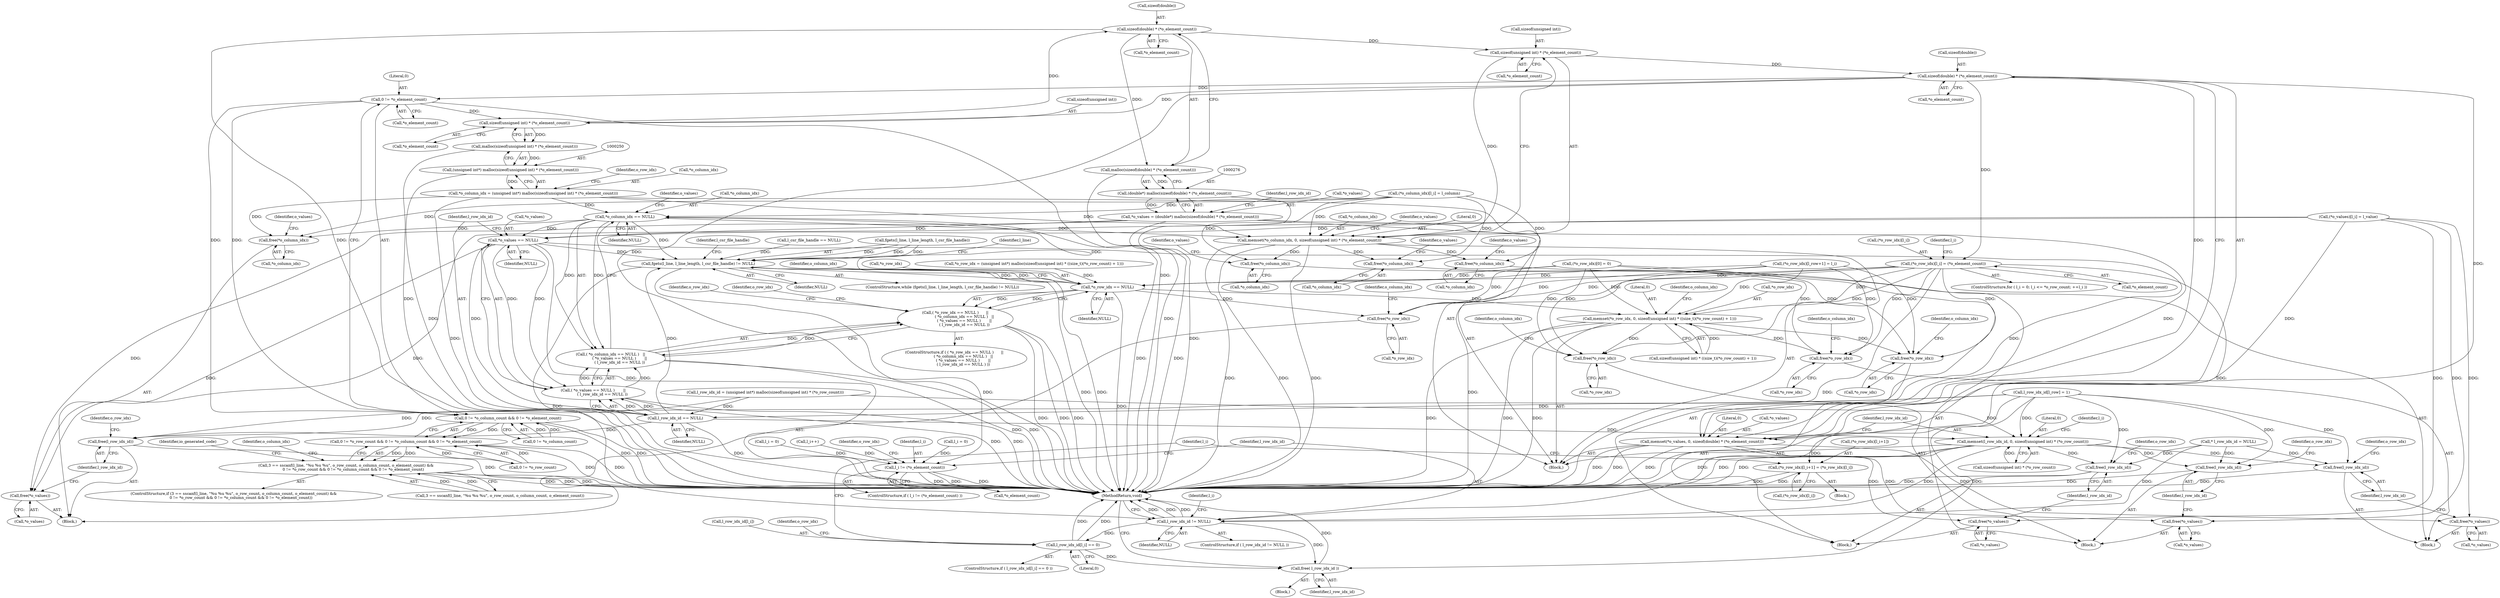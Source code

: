 digraph "0_libxsmm_151481489192e6d1997f8bde52c5c425ea41741d_2@API" {
"1000278" [label="(Call,sizeof(double) * (*o_element_count))"];
"1000252" [label="(Call,sizeof(unsigned int) * (*o_element_count))"];
"1000241" [label="(Call,0 != *o_element_count)"];
"1000368" [label="(Call,sizeof(double) * (*o_element_count))"];
"1000359" [label="(Call,sizeof(unsigned int) * (*o_element_count))"];
"1000278" [label="(Call,sizeof(double) * (*o_element_count))"];
"1000277" [label="(Call,malloc(sizeof(double) * (*o_element_count)))"];
"1000275" [label="(Call,(double*) malloc(sizeof(double) * (*o_element_count)))"];
"1000272" [label="(Call,*o_values = (double*) malloc(sizeof(double) * (*o_element_count)))"];
"1000305" [label="(Call,*o_values == NULL)"];
"1000164" [label="(Call,fgets(l_line, l_line_length, l_csr_file_handle) != NULL)"];
"1000295" [label="(Call,*o_row_idx == NULL)"];
"1000294" [label="(Call,( *o_row_idx == NULL )      ||\n               ( *o_column_idx == NULL )   ||\n               ( *o_values == NULL )       ||\n               ( l_row_idx_id == NULL ))"];
"1000300" [label="(Call,*o_column_idx == NULL)"];
"1000299" [label="(Call,( *o_column_idx == NULL )   ||\n               ( *o_values == NULL )       ||\n               ( l_row_idx_id == NULL ))"];
"1000316" [label="(Call,free(*o_column_idx))"];
"1000355" [label="(Call,memset(*o_column_idx, 0, sizeof(unsigned int) * (*o_element_count)))"];
"1000180" [label="(Call,free(*o_column_idx))"];
"1000448" [label="(Call,free(*o_column_idx))"];
"1000524" [label="(Call,free(*o_column_idx))"];
"1000313" [label="(Call,free(*o_row_idx))"];
"1000342" [label="(Call,memset(*o_row_idx, 0, sizeof(unsigned int) * ((size_t)(*o_row_count) + 1)))"];
"1000177" [label="(Call,free(*o_row_idx))"];
"1000445" [label="(Call,free(*o_row_idx))"];
"1000521" [label="(Call,free(*o_row_idx))"];
"1000549" [label="(Call,l_row_idx_id != NULL)"];
"1000565" [label="(Call,l_row_idx_id[l_i] == 0)"];
"1000582" [label="(Call,free( l_row_idx_id ))"];
"1000304" [label="(Call,( *o_values == NULL )       ||\n               ( l_row_idx_id == NULL ))"];
"1000309" [label="(Call,l_row_idx_id == NULL)"];
"1000322" [label="(Call,free(l_row_idx_id))"];
"1000373" [label="(Call,memset(l_row_idx_id, 0, sizeof(unsigned int) * (*o_row_count)))"];
"1000186" [label="(Call,free(l_row_idx_id))"];
"1000454" [label="(Call,free(l_row_idx_id))"];
"1000530" [label="(Call,free(l_row_idx_id))"];
"1000319" [label="(Call,free(*o_values))"];
"1000364" [label="(Call,memset(*o_values, 0, sizeof(double) * (*o_element_count)))"];
"1000183" [label="(Call,free(*o_values))"];
"1000451" [label="(Call,free(*o_values))"];
"1000527" [label="(Call,free(*o_values))"];
"1000236" [label="(Call,0 != *o_column_count && 0 != *o_element_count)"];
"1000231" [label="(Call,0 != *o_row_count && 0 != *o_column_count && 0 != *o_element_count)"];
"1000222" [label="(Call,3 == sscanf(l_line, \"%u %u %u\", o_row_count, o_column_count, o_element_count) &&\n            0 != *o_row_count && 0 != *o_column_count && 0 != *o_element_count)"];
"1000251" [label="(Call,malloc(sizeof(unsigned int) * (*o_element_count)))"];
"1000249" [label="(Call,(unsigned int*) malloc(sizeof(unsigned int) * (*o_element_count)))"];
"1000246" [label="(Call,*o_column_idx = (unsigned int*) malloc(sizeof(unsigned int) * (*o_element_count)))"];
"1000391" [label="(Call,(*o_row_idx)[l_i] = (*o_element_count))"];
"1000571" [label="(Call,(*o_row_idx)[l_i+1] = (*o_row_idx)[l_i])"];
"1000516" [label="(Call,l_i != (*o_element_count))"];
"1000142" [label="(Call,* l_row_idx_id = NULL)"];
"1000570" [label="(Block,)"];
"1000315" [label="(Identifier,o_row_idx)"];
"1000316" [label="(Call,free(*o_column_idx))"];
"1000185" [label="(Identifier,o_values)"];
"1000369" [label="(Call,sizeof(double))"];
"1000155" [label="(Call,l_csr_file_handle == NULL)"];
"1000169" [label="(Identifier,NULL)"];
"1000294" [label="(Call,( *o_row_idx == NULL )      ||\n               ( *o_column_idx == NULL )   ||\n               ( *o_values == NULL )       ||\n               ( l_row_idx_id == NULL ))"];
"1000345" [label="(Literal,0)"];
"1000373" [label="(Call,memset(l_row_idx_id, 0, sizeof(unsigned int) * (*o_row_count)))"];
"1000320" [label="(Call,*o_values)"];
"1000293" [label="(ControlStructure,if ( ( *o_row_idx == NULL )      ||\n               ( *o_column_idx == NULL )   ||\n               ( *o_values == NULL )       ||\n               ( l_row_idx_id == NULL ) ))"];
"1000346" [label="(Call,sizeof(unsigned int) * ((size_t)(*o_row_count) + 1))"];
"1000413" [label="(Identifier,io_generated_code)"];
"1000562" [label="(Identifier,l_i)"];
"1000307" [label="(Identifier,o_values)"];
"1000521" [label="(Call,free(*o_row_idx))"];
"1000584" [label="(MethodReturn,void)"];
"1000317" [label="(Call,*o_column_idx)"];
"1000357" [label="(Identifier,o_column_idx)"];
"1000569" [label="(Literal,0)"];
"1000259" [label="(Identifier,o_row_idx)"];
"1000284" [label="(Identifier,l_row_idx_id)"];
"1000186" [label="(Call,free(l_row_idx_id))"];
"1000374" [label="(Identifier,l_row_idx_id)"];
"1000177" [label="(Call,free(*o_row_idx))"];
"1000281" [label="(Call,*o_element_count)"];
"1000272" [label="(Call,*o_values = (double*) malloc(sizeof(double) * (*o_element_count)))"];
"1000305" [label="(Call,*o_values == NULL)"];
"1000295" [label="(Call,*o_row_idx == NULL)"];
"1000555" [label="(Identifier,l_i)"];
"1000404" [label="(Call,l_i = 0)"];
"1000248" [label="(Identifier,o_column_idx)"];
"1000572" [label="(Call,(*o_row_idx)[l_i+1])"];
"1000525" [label="(Call,*o_column_idx)"];
"1000392" [label="(Call,(*o_row_idx)[l_i])"];
"1000498" [label="(Call,l_i++)"];
"1000273" [label="(Call,*o_values)"];
"1000375" [label="(Literal,0)"];
"1000251" [label="(Call,malloc(sizeof(unsigned int) * (*o_element_count)))"];
"1000300" [label="(Call,*o_column_idx == NULL)"];
"1000529" [label="(Identifier,o_values)"];
"1000458" [label="(Identifier,o_row_idx)"];
"1000571" [label="(Call,(*o_row_idx)[l_i+1] = (*o_row_idx)[l_i])"];
"1000368" [label="(Call,sizeof(double) * (*o_element_count))"];
"1000371" [label="(Call,*o_element_count)"];
"1000190" [label="(Identifier,o_row_idx)"];
"1000548" [label="(ControlStructure,if ( l_row_idx_id != NULL ))"];
"1000550" [label="(Identifier,l_row_idx_id)"];
"1000321" [label="(Identifier,o_values)"];
"1000451" [label="(Call,free(*o_values))"];
"1000523" [label="(Identifier,o_row_idx)"];
"1000176" [label="(Block,)"];
"1000182" [label="(Identifier,o_column_idx)"];
"1000565" [label="(Call,l_row_idx_id[l_i] == 0)"];
"1000253" [label="(Call,sizeof(unsigned int))"];
"1000390" [label="(Identifier,l_i)"];
"1000236" [label="(Call,0 != *o_column_count && 0 != *o_element_count)"];
"1000296" [label="(Call,*o_row_idx)"];
"1000526" [label="(Identifier,o_column_idx)"];
"1000527" [label="(Call,free(*o_values))"];
"1000367" [label="(Literal,0)"];
"1000342" [label="(Call,memset(*o_row_idx, 0, sizeof(unsigned int) * ((size_t)(*o_row_count) + 1)))"];
"1000551" [label="(Identifier,NULL)"];
"1000323" [label="(Identifier,l_row_idx_id)"];
"1000366" [label="(Identifier,o_values)"];
"1000187" [label="(Identifier,l_row_idx_id)"];
"1000578" [label="(Call,(*o_row_idx)[l_i])"];
"1000517" [label="(Identifier,l_i)"];
"1000444" [label="(Block,)"];
"1000299" [label="(Call,( *o_column_idx == NULL )   ||\n               ( *o_values == NULL )       ||\n               ( l_row_idx_id == NULL ))"];
"1000383" [label="(Identifier,l_i)"];
"1000358" [label="(Literal,0)"];
"1000566" [label="(Call,l_row_idx_id[l_i])"];
"1000326" [label="(Identifier,o_row_idx)"];
"1000164" [label="(Call,fgets(l_line, l_line_length, l_csr_file_handle) != NULL)"];
"1000232" [label="(Call,0 != *o_row_count)"];
"1000222" [label="(Call,3 == sscanf(l_line, \"%u %u %u\", o_row_count, o_column_count, o_element_count) &&\n            0 != *o_row_count && 0 != *o_column_count && 0 != *o_element_count)"];
"1000165" [label="(Call,fgets(l_line, l_line_length, l_csr_file_handle))"];
"1000221" [label="(ControlStructure,if (3 == sscanf(l_line, \"%u %u %u\", o_row_count, o_column_count, o_element_count) &&\n            0 != *o_row_count && 0 != *o_column_count && 0 != *o_element_count))"];
"1000146" [label="(Call,l_i = 0)"];
"1000359" [label="(Call,sizeof(unsigned int) * (*o_element_count))"];
"1000255" [label="(Call,*o_element_count)"];
"1000376" [label="(Call,sizeof(unsigned int) * (*o_row_count))"];
"1000314" [label="(Call,*o_row_idx)"];
"1000344" [label="(Identifier,o_row_idx)"];
"1000306" [label="(Call,*o_values)"];
"1000552" [label="(Block,)"];
"1000486" [label="(Call,(*o_column_idx)[l_i] = l_column)"];
"1000362" [label="(Call,*o_element_count)"];
"1000249" [label="(Call,(unsigned int*) malloc(sizeof(unsigned int) * (*o_element_count)))"];
"1000446" [label="(Call,*o_row_idx)"];
"1000515" [label="(ControlStructure,if ( l_i != (*o_element_count) ))"];
"1000301" [label="(Call,*o_column_idx)"];
"1000298" [label="(Identifier,NULL)"];
"1000520" [label="(Block,)"];
"1000322" [label="(Call,free(l_row_idx_id))"];
"1000518" [label="(Call,*o_element_count)"];
"1000237" [label="(Call,0 != *o_column_count)"];
"1000277" [label="(Call,malloc(sizeof(double) * (*o_element_count)))"];
"1000583" [label="(Identifier,l_row_idx_id)"];
"1000241" [label="(Call,0 != *o_element_count)"];
"1000257" [label="(Call,*o_row_idx = (unsigned int*) malloc(sizeof(unsigned int) * ((size_t)(*o_row_count) + 1)))"];
"1000252" [label="(Call,sizeof(unsigned int) * (*o_element_count))"];
"1000549" [label="(Call,l_row_idx_id != NULL)"];
"1000454" [label="(Call,free(l_row_idx_id))"];
"1000180" [label="(Call,free(*o_column_idx))"];
"1000181" [label="(Call,*o_column_idx)"];
"1000243" [label="(Call,*o_element_count)"];
"1000449" [label="(Call,*o_column_idx)"];
"1000530" [label="(Call,free(l_row_idx_id))"];
"1000356" [label="(Call,*o_column_idx)"];
"1000381" [label="(ControlStructure,for ( l_i = 0; l_i <= *o_row_count; ++l_i ))"];
"1000455" [label="(Identifier,l_row_idx_id)"];
"1000319" [label="(Call,free(*o_values))"];
"1000564" [label="(ControlStructure,if ( l_row_idx_id[l_i] == 0 ))"];
"1000231" [label="(Call,0 != *o_row_count && 0 != *o_column_count && 0 != *o_element_count)"];
"1000343" [label="(Call,*o_row_idx)"];
"1000445" [label="(Call,free(*o_row_idx))"];
"1000391" [label="(Call,(*o_row_idx)[l_i] = (*o_element_count))"];
"1000279" [label="(Call,sizeof(double))"];
"1000574" [label="(Identifier,o_row_idx)"];
"1000312" [label="(Block,)"];
"1000531" [label="(Identifier,l_row_idx_id)"];
"1000448" [label="(Call,free(*o_column_idx))"];
"1000246" [label="(Call,*o_column_idx = (unsigned int*) malloc(sizeof(unsigned int) * (*o_element_count)))"];
"1000309" [label="(Call,l_row_idx_id == NULL)"];
"1000245" [label="(Block,)"];
"1000524" [label="(Call,free(*o_column_idx))"];
"1000450" [label="(Identifier,o_column_idx)"];
"1000528" [label="(Call,*o_values)"];
"1000516" [label="(Call,l_i != (*o_element_count))"];
"1000275" [label="(Call,(double*) malloc(sizeof(double) * (*o_element_count)))"];
"1000163" [label="(ControlStructure,while (fgets(l_line, l_line_length, l_csr_file_handle) != NULL))"];
"1000278" [label="(Call,sizeof(double) * (*o_element_count))"];
"1000318" [label="(Identifier,o_column_idx)"];
"1000365" [label="(Call,*o_values)"];
"1000302" [label="(Identifier,o_column_idx)"];
"1000364" [label="(Call,memset(*o_values, 0, sizeof(double) * (*o_element_count)))"];
"1000174" [label="(Identifier,l_line)"];
"1000398" [label="(Call,(*o_row_idx)[0] = 0)"];
"1000360" [label="(Call,sizeof(unsigned int))"];
"1000453" [label="(Identifier,o_values)"];
"1000522" [label="(Call,*o_row_idx)"];
"1000311" [label="(Identifier,NULL)"];
"1000355" [label="(Call,memset(*o_column_idx, 0, sizeof(unsigned int) * (*o_element_count)))"];
"1000178" [label="(Call,*o_row_idx)"];
"1000514" [label="(Identifier,l_csr_file_handle)"];
"1000313" [label="(Call,free(*o_row_idx))"];
"1000308" [label="(Identifier,NULL)"];
"1000242" [label="(Literal,0)"];
"1000534" [label="(Identifier,o_row_idx)"];
"1000396" [label="(Call,*o_element_count)"];
"1000505" [label="(Call,(*o_row_idx)[l_row+1] = l_i)"];
"1000310" [label="(Identifier,l_row_idx_id)"];
"1000492" [label="(Call,(*o_values)[l_i] = l_value)"];
"1000303" [label="(Identifier,NULL)"];
"1000304" [label="(Call,( *o_values == NULL )       ||\n               ( l_row_idx_id == NULL ))"];
"1000500" [label="(Call,l_row_idx_id[l_row] = 1)"];
"1000247" [label="(Call,*o_column_idx)"];
"1000283" [label="(Call,l_row_idx_id = (unsigned int*) malloc(sizeof(unsigned int) * (*o_row_count)))"];
"1000184" [label="(Call,*o_values)"];
"1000223" [label="(Call,3 == sscanf(l_line, \"%u %u %u\", o_row_count, o_column_count, o_element_count))"];
"1000183" [label="(Call,free(*o_values))"];
"1000452" [label="(Call,*o_values)"];
"1000582" [label="(Call,free( l_row_idx_id ))"];
"1000278" -> "1000277"  [label="AST: "];
"1000278" -> "1000281"  [label="CFG: "];
"1000279" -> "1000278"  [label="AST: "];
"1000281" -> "1000278"  [label="AST: "];
"1000277" -> "1000278"  [label="CFG: "];
"1000278" -> "1000584"  [label="DDG: "];
"1000278" -> "1000277"  [label="DDG: "];
"1000252" -> "1000278"  [label="DDG: "];
"1000278" -> "1000359"  [label="DDG: "];
"1000252" -> "1000251"  [label="AST: "];
"1000252" -> "1000255"  [label="CFG: "];
"1000253" -> "1000252"  [label="AST: "];
"1000255" -> "1000252"  [label="AST: "];
"1000251" -> "1000252"  [label="CFG: "];
"1000252" -> "1000251"  [label="DDG: "];
"1000241" -> "1000252"  [label="DDG: "];
"1000368" -> "1000252"  [label="DDG: "];
"1000241" -> "1000236"  [label="AST: "];
"1000241" -> "1000243"  [label="CFG: "];
"1000242" -> "1000241"  [label="AST: "];
"1000243" -> "1000241"  [label="AST: "];
"1000236" -> "1000241"  [label="CFG: "];
"1000241" -> "1000584"  [label="DDG: "];
"1000241" -> "1000236"  [label="DDG: "];
"1000241" -> "1000236"  [label="DDG: "];
"1000368" -> "1000241"  [label="DDG: "];
"1000368" -> "1000364"  [label="AST: "];
"1000368" -> "1000371"  [label="CFG: "];
"1000369" -> "1000368"  [label="AST: "];
"1000371" -> "1000368"  [label="AST: "];
"1000364" -> "1000368"  [label="CFG: "];
"1000368" -> "1000584"  [label="DDG: "];
"1000368" -> "1000364"  [label="DDG: "];
"1000359" -> "1000368"  [label="DDG: "];
"1000368" -> "1000391"  [label="DDG: "];
"1000368" -> "1000516"  [label="DDG: "];
"1000359" -> "1000355"  [label="AST: "];
"1000359" -> "1000362"  [label="CFG: "];
"1000360" -> "1000359"  [label="AST: "];
"1000362" -> "1000359"  [label="AST: "];
"1000355" -> "1000359"  [label="CFG: "];
"1000359" -> "1000355"  [label="DDG: "];
"1000277" -> "1000275"  [label="AST: "];
"1000275" -> "1000277"  [label="CFG: "];
"1000277" -> "1000584"  [label="DDG: "];
"1000277" -> "1000275"  [label="DDG: "];
"1000275" -> "1000272"  [label="AST: "];
"1000276" -> "1000275"  [label="AST: "];
"1000272" -> "1000275"  [label="CFG: "];
"1000275" -> "1000584"  [label="DDG: "];
"1000275" -> "1000272"  [label="DDG: "];
"1000272" -> "1000245"  [label="AST: "];
"1000273" -> "1000272"  [label="AST: "];
"1000284" -> "1000272"  [label="CFG: "];
"1000272" -> "1000584"  [label="DDG: "];
"1000272" -> "1000305"  [label="DDG: "];
"1000272" -> "1000319"  [label="DDG: "];
"1000272" -> "1000364"  [label="DDG: "];
"1000305" -> "1000304"  [label="AST: "];
"1000305" -> "1000308"  [label="CFG: "];
"1000306" -> "1000305"  [label="AST: "];
"1000308" -> "1000305"  [label="AST: "];
"1000310" -> "1000305"  [label="CFG: "];
"1000304" -> "1000305"  [label="CFG: "];
"1000305" -> "1000584"  [label="DDG: "];
"1000305" -> "1000164"  [label="DDG: "];
"1000305" -> "1000304"  [label="DDG: "];
"1000305" -> "1000304"  [label="DDG: "];
"1000492" -> "1000305"  [label="DDG: "];
"1000300" -> "1000305"  [label="DDG: "];
"1000305" -> "1000309"  [label="DDG: "];
"1000305" -> "1000319"  [label="DDG: "];
"1000305" -> "1000364"  [label="DDG: "];
"1000164" -> "1000163"  [label="AST: "];
"1000164" -> "1000169"  [label="CFG: "];
"1000165" -> "1000164"  [label="AST: "];
"1000169" -> "1000164"  [label="AST: "];
"1000174" -> "1000164"  [label="CFG: "];
"1000514" -> "1000164"  [label="CFG: "];
"1000164" -> "1000584"  [label="DDG: "];
"1000164" -> "1000584"  [label="DDG: "];
"1000164" -> "1000584"  [label="DDG: "];
"1000165" -> "1000164"  [label="DDG: "];
"1000165" -> "1000164"  [label="DDG: "];
"1000165" -> "1000164"  [label="DDG: "];
"1000295" -> "1000164"  [label="DDG: "];
"1000155" -> "1000164"  [label="DDG: "];
"1000300" -> "1000164"  [label="DDG: "];
"1000309" -> "1000164"  [label="DDG: "];
"1000164" -> "1000295"  [label="DDG: "];
"1000164" -> "1000549"  [label="DDG: "];
"1000295" -> "1000294"  [label="AST: "];
"1000295" -> "1000298"  [label="CFG: "];
"1000296" -> "1000295"  [label="AST: "];
"1000298" -> "1000295"  [label="AST: "];
"1000302" -> "1000295"  [label="CFG: "];
"1000294" -> "1000295"  [label="CFG: "];
"1000295" -> "1000584"  [label="DDG: "];
"1000295" -> "1000294"  [label="DDG: "];
"1000295" -> "1000294"  [label="DDG: "];
"1000505" -> "1000295"  [label="DDG: "];
"1000391" -> "1000295"  [label="DDG: "];
"1000257" -> "1000295"  [label="DDG: "];
"1000398" -> "1000295"  [label="DDG: "];
"1000295" -> "1000300"  [label="DDG: "];
"1000295" -> "1000313"  [label="DDG: "];
"1000295" -> "1000342"  [label="DDG: "];
"1000294" -> "1000293"  [label="AST: "];
"1000294" -> "1000299"  [label="CFG: "];
"1000299" -> "1000294"  [label="AST: "];
"1000315" -> "1000294"  [label="CFG: "];
"1000344" -> "1000294"  [label="CFG: "];
"1000294" -> "1000584"  [label="DDG: "];
"1000294" -> "1000584"  [label="DDG: "];
"1000294" -> "1000584"  [label="DDG: "];
"1000299" -> "1000294"  [label="DDG: "];
"1000299" -> "1000294"  [label="DDG: "];
"1000300" -> "1000299"  [label="AST: "];
"1000300" -> "1000303"  [label="CFG: "];
"1000301" -> "1000300"  [label="AST: "];
"1000303" -> "1000300"  [label="AST: "];
"1000307" -> "1000300"  [label="CFG: "];
"1000299" -> "1000300"  [label="CFG: "];
"1000300" -> "1000584"  [label="DDG: "];
"1000300" -> "1000299"  [label="DDG: "];
"1000300" -> "1000299"  [label="DDG: "];
"1000486" -> "1000300"  [label="DDG: "];
"1000246" -> "1000300"  [label="DDG: "];
"1000300" -> "1000316"  [label="DDG: "];
"1000300" -> "1000355"  [label="DDG: "];
"1000299" -> "1000304"  [label="CFG: "];
"1000304" -> "1000299"  [label="AST: "];
"1000299" -> "1000584"  [label="DDG: "];
"1000299" -> "1000584"  [label="DDG: "];
"1000304" -> "1000299"  [label="DDG: "];
"1000304" -> "1000299"  [label="DDG: "];
"1000316" -> "1000312"  [label="AST: "];
"1000316" -> "1000317"  [label="CFG: "];
"1000317" -> "1000316"  [label="AST: "];
"1000321" -> "1000316"  [label="CFG: "];
"1000486" -> "1000316"  [label="DDG: "];
"1000246" -> "1000316"  [label="DDG: "];
"1000355" -> "1000245"  [label="AST: "];
"1000356" -> "1000355"  [label="AST: "];
"1000358" -> "1000355"  [label="AST: "];
"1000366" -> "1000355"  [label="CFG: "];
"1000355" -> "1000584"  [label="DDG: "];
"1000355" -> "1000584"  [label="DDG: "];
"1000355" -> "1000584"  [label="DDG: "];
"1000355" -> "1000180"  [label="DDG: "];
"1000486" -> "1000355"  [label="DDG: "];
"1000246" -> "1000355"  [label="DDG: "];
"1000355" -> "1000448"  [label="DDG: "];
"1000355" -> "1000524"  [label="DDG: "];
"1000180" -> "1000176"  [label="AST: "];
"1000180" -> "1000181"  [label="CFG: "];
"1000181" -> "1000180"  [label="AST: "];
"1000185" -> "1000180"  [label="CFG: "];
"1000486" -> "1000180"  [label="DDG: "];
"1000448" -> "1000444"  [label="AST: "];
"1000448" -> "1000449"  [label="CFG: "];
"1000449" -> "1000448"  [label="AST: "];
"1000453" -> "1000448"  [label="CFG: "];
"1000486" -> "1000448"  [label="DDG: "];
"1000524" -> "1000520"  [label="AST: "];
"1000524" -> "1000525"  [label="CFG: "];
"1000525" -> "1000524"  [label="AST: "];
"1000529" -> "1000524"  [label="CFG: "];
"1000486" -> "1000524"  [label="DDG: "];
"1000313" -> "1000312"  [label="AST: "];
"1000313" -> "1000314"  [label="CFG: "];
"1000314" -> "1000313"  [label="AST: "];
"1000318" -> "1000313"  [label="CFG: "];
"1000505" -> "1000313"  [label="DDG: "];
"1000391" -> "1000313"  [label="DDG: "];
"1000398" -> "1000313"  [label="DDG: "];
"1000342" -> "1000245"  [label="AST: "];
"1000342" -> "1000346"  [label="CFG: "];
"1000343" -> "1000342"  [label="AST: "];
"1000345" -> "1000342"  [label="AST: "];
"1000346" -> "1000342"  [label="AST: "];
"1000357" -> "1000342"  [label="CFG: "];
"1000342" -> "1000584"  [label="DDG: "];
"1000342" -> "1000584"  [label="DDG: "];
"1000342" -> "1000584"  [label="DDG: "];
"1000342" -> "1000177"  [label="DDG: "];
"1000505" -> "1000342"  [label="DDG: "];
"1000391" -> "1000342"  [label="DDG: "];
"1000398" -> "1000342"  [label="DDG: "];
"1000346" -> "1000342"  [label="DDG: "];
"1000342" -> "1000445"  [label="DDG: "];
"1000342" -> "1000521"  [label="DDG: "];
"1000177" -> "1000176"  [label="AST: "];
"1000177" -> "1000178"  [label="CFG: "];
"1000178" -> "1000177"  [label="AST: "];
"1000182" -> "1000177"  [label="CFG: "];
"1000505" -> "1000177"  [label="DDG: "];
"1000391" -> "1000177"  [label="DDG: "];
"1000398" -> "1000177"  [label="DDG: "];
"1000445" -> "1000444"  [label="AST: "];
"1000445" -> "1000446"  [label="CFG: "];
"1000446" -> "1000445"  [label="AST: "];
"1000450" -> "1000445"  [label="CFG: "];
"1000505" -> "1000445"  [label="DDG: "];
"1000391" -> "1000445"  [label="DDG: "];
"1000398" -> "1000445"  [label="DDG: "];
"1000521" -> "1000520"  [label="AST: "];
"1000521" -> "1000522"  [label="CFG: "];
"1000522" -> "1000521"  [label="AST: "];
"1000526" -> "1000521"  [label="CFG: "];
"1000505" -> "1000521"  [label="DDG: "];
"1000391" -> "1000521"  [label="DDG: "];
"1000398" -> "1000521"  [label="DDG: "];
"1000549" -> "1000548"  [label="AST: "];
"1000549" -> "1000551"  [label="CFG: "];
"1000550" -> "1000549"  [label="AST: "];
"1000551" -> "1000549"  [label="AST: "];
"1000555" -> "1000549"  [label="CFG: "];
"1000584" -> "1000549"  [label="CFG: "];
"1000549" -> "1000584"  [label="DDG: "];
"1000549" -> "1000584"  [label="DDG: "];
"1000549" -> "1000584"  [label="DDG: "];
"1000500" -> "1000549"  [label="DDG: "];
"1000142" -> "1000549"  [label="DDG: "];
"1000373" -> "1000549"  [label="DDG: "];
"1000549" -> "1000565"  [label="DDG: "];
"1000549" -> "1000582"  [label="DDG: "];
"1000565" -> "1000564"  [label="AST: "];
"1000565" -> "1000569"  [label="CFG: "];
"1000566" -> "1000565"  [label="AST: "];
"1000569" -> "1000565"  [label="AST: "];
"1000574" -> "1000565"  [label="CFG: "];
"1000562" -> "1000565"  [label="CFG: "];
"1000565" -> "1000584"  [label="DDG: "];
"1000565" -> "1000584"  [label="DDG: "];
"1000565" -> "1000582"  [label="DDG: "];
"1000582" -> "1000552"  [label="AST: "];
"1000582" -> "1000583"  [label="CFG: "];
"1000583" -> "1000582"  [label="AST: "];
"1000584" -> "1000582"  [label="CFG: "];
"1000582" -> "1000584"  [label="DDG: "];
"1000500" -> "1000582"  [label="DDG: "];
"1000304" -> "1000309"  [label="CFG: "];
"1000309" -> "1000304"  [label="AST: "];
"1000304" -> "1000584"  [label="DDG: "];
"1000304" -> "1000584"  [label="DDG: "];
"1000309" -> "1000304"  [label="DDG: "];
"1000309" -> "1000304"  [label="DDG: "];
"1000309" -> "1000311"  [label="CFG: "];
"1000310" -> "1000309"  [label="AST: "];
"1000311" -> "1000309"  [label="AST: "];
"1000309" -> "1000584"  [label="DDG: "];
"1000283" -> "1000309"  [label="DDG: "];
"1000500" -> "1000309"  [label="DDG: "];
"1000309" -> "1000322"  [label="DDG: "];
"1000309" -> "1000373"  [label="DDG: "];
"1000322" -> "1000312"  [label="AST: "];
"1000322" -> "1000323"  [label="CFG: "];
"1000323" -> "1000322"  [label="AST: "];
"1000326" -> "1000322"  [label="CFG: "];
"1000322" -> "1000584"  [label="DDG: "];
"1000283" -> "1000322"  [label="DDG: "];
"1000500" -> "1000322"  [label="DDG: "];
"1000373" -> "1000245"  [label="AST: "];
"1000373" -> "1000376"  [label="CFG: "];
"1000374" -> "1000373"  [label="AST: "];
"1000375" -> "1000373"  [label="AST: "];
"1000376" -> "1000373"  [label="AST: "];
"1000383" -> "1000373"  [label="CFG: "];
"1000373" -> "1000584"  [label="DDG: "];
"1000373" -> "1000584"  [label="DDG: "];
"1000373" -> "1000584"  [label="DDG: "];
"1000373" -> "1000186"  [label="DDG: "];
"1000283" -> "1000373"  [label="DDG: "];
"1000500" -> "1000373"  [label="DDG: "];
"1000376" -> "1000373"  [label="DDG: "];
"1000373" -> "1000454"  [label="DDG: "];
"1000373" -> "1000530"  [label="DDG: "];
"1000186" -> "1000176"  [label="AST: "];
"1000186" -> "1000187"  [label="CFG: "];
"1000187" -> "1000186"  [label="AST: "];
"1000190" -> "1000186"  [label="CFG: "];
"1000186" -> "1000584"  [label="DDG: "];
"1000500" -> "1000186"  [label="DDG: "];
"1000142" -> "1000186"  [label="DDG: "];
"1000454" -> "1000444"  [label="AST: "];
"1000454" -> "1000455"  [label="CFG: "];
"1000455" -> "1000454"  [label="AST: "];
"1000458" -> "1000454"  [label="CFG: "];
"1000454" -> "1000584"  [label="DDG: "];
"1000500" -> "1000454"  [label="DDG: "];
"1000142" -> "1000454"  [label="DDG: "];
"1000530" -> "1000520"  [label="AST: "];
"1000530" -> "1000531"  [label="CFG: "];
"1000531" -> "1000530"  [label="AST: "];
"1000534" -> "1000530"  [label="CFG: "];
"1000530" -> "1000584"  [label="DDG: "];
"1000500" -> "1000530"  [label="DDG: "];
"1000142" -> "1000530"  [label="DDG: "];
"1000319" -> "1000312"  [label="AST: "];
"1000319" -> "1000320"  [label="CFG: "];
"1000320" -> "1000319"  [label="AST: "];
"1000323" -> "1000319"  [label="CFG: "];
"1000492" -> "1000319"  [label="DDG: "];
"1000364" -> "1000245"  [label="AST: "];
"1000365" -> "1000364"  [label="AST: "];
"1000367" -> "1000364"  [label="AST: "];
"1000374" -> "1000364"  [label="CFG: "];
"1000364" -> "1000584"  [label="DDG: "];
"1000364" -> "1000584"  [label="DDG: "];
"1000364" -> "1000584"  [label="DDG: "];
"1000364" -> "1000183"  [label="DDG: "];
"1000492" -> "1000364"  [label="DDG: "];
"1000364" -> "1000451"  [label="DDG: "];
"1000364" -> "1000527"  [label="DDG: "];
"1000183" -> "1000176"  [label="AST: "];
"1000183" -> "1000184"  [label="CFG: "];
"1000184" -> "1000183"  [label="AST: "];
"1000187" -> "1000183"  [label="CFG: "];
"1000492" -> "1000183"  [label="DDG: "];
"1000451" -> "1000444"  [label="AST: "];
"1000451" -> "1000452"  [label="CFG: "];
"1000452" -> "1000451"  [label="AST: "];
"1000455" -> "1000451"  [label="CFG: "];
"1000492" -> "1000451"  [label="DDG: "];
"1000527" -> "1000520"  [label="AST: "];
"1000527" -> "1000528"  [label="CFG: "];
"1000528" -> "1000527"  [label="AST: "];
"1000531" -> "1000527"  [label="CFG: "];
"1000492" -> "1000527"  [label="DDG: "];
"1000236" -> "1000231"  [label="AST: "];
"1000236" -> "1000237"  [label="CFG: "];
"1000237" -> "1000236"  [label="AST: "];
"1000231" -> "1000236"  [label="CFG: "];
"1000236" -> "1000584"  [label="DDG: "];
"1000236" -> "1000584"  [label="DDG: "];
"1000236" -> "1000231"  [label="DDG: "];
"1000236" -> "1000231"  [label="DDG: "];
"1000237" -> "1000236"  [label="DDG: "];
"1000237" -> "1000236"  [label="DDG: "];
"1000231" -> "1000222"  [label="AST: "];
"1000231" -> "1000232"  [label="CFG: "];
"1000232" -> "1000231"  [label="AST: "];
"1000222" -> "1000231"  [label="CFG: "];
"1000231" -> "1000584"  [label="DDG: "];
"1000231" -> "1000584"  [label="DDG: "];
"1000231" -> "1000222"  [label="DDG: "];
"1000231" -> "1000222"  [label="DDG: "];
"1000232" -> "1000231"  [label="DDG: "];
"1000232" -> "1000231"  [label="DDG: "];
"1000222" -> "1000221"  [label="AST: "];
"1000222" -> "1000223"  [label="CFG: "];
"1000223" -> "1000222"  [label="AST: "];
"1000248" -> "1000222"  [label="CFG: "];
"1000413" -> "1000222"  [label="CFG: "];
"1000222" -> "1000584"  [label="DDG: "];
"1000222" -> "1000584"  [label="DDG: "];
"1000222" -> "1000584"  [label="DDG: "];
"1000223" -> "1000222"  [label="DDG: "];
"1000223" -> "1000222"  [label="DDG: "];
"1000251" -> "1000249"  [label="AST: "];
"1000249" -> "1000251"  [label="CFG: "];
"1000251" -> "1000584"  [label="DDG: "];
"1000251" -> "1000249"  [label="DDG: "];
"1000249" -> "1000246"  [label="AST: "];
"1000250" -> "1000249"  [label="AST: "];
"1000246" -> "1000249"  [label="CFG: "];
"1000249" -> "1000584"  [label="DDG: "];
"1000249" -> "1000246"  [label="DDG: "];
"1000246" -> "1000245"  [label="AST: "];
"1000247" -> "1000246"  [label="AST: "];
"1000259" -> "1000246"  [label="CFG: "];
"1000246" -> "1000584"  [label="DDG: "];
"1000391" -> "1000381"  [label="AST: "];
"1000391" -> "1000396"  [label="CFG: "];
"1000392" -> "1000391"  [label="AST: "];
"1000396" -> "1000391"  [label="AST: "];
"1000390" -> "1000391"  [label="CFG: "];
"1000391" -> "1000584"  [label="DDG: "];
"1000391" -> "1000584"  [label="DDG: "];
"1000391" -> "1000571"  [label="DDG: "];
"1000571" -> "1000570"  [label="AST: "];
"1000571" -> "1000578"  [label="CFG: "];
"1000572" -> "1000571"  [label="AST: "];
"1000578" -> "1000571"  [label="AST: "];
"1000562" -> "1000571"  [label="CFG: "];
"1000571" -> "1000584"  [label="DDG: "];
"1000571" -> "1000584"  [label="DDG: "];
"1000516" -> "1000515"  [label="AST: "];
"1000516" -> "1000518"  [label="CFG: "];
"1000517" -> "1000516"  [label="AST: "];
"1000518" -> "1000516"  [label="AST: "];
"1000523" -> "1000516"  [label="CFG: "];
"1000550" -> "1000516"  [label="CFG: "];
"1000516" -> "1000584"  [label="DDG: "];
"1000516" -> "1000584"  [label="DDG: "];
"1000516" -> "1000584"  [label="DDG: "];
"1000404" -> "1000516"  [label="DDG: "];
"1000146" -> "1000516"  [label="DDG: "];
"1000498" -> "1000516"  [label="DDG: "];
}
